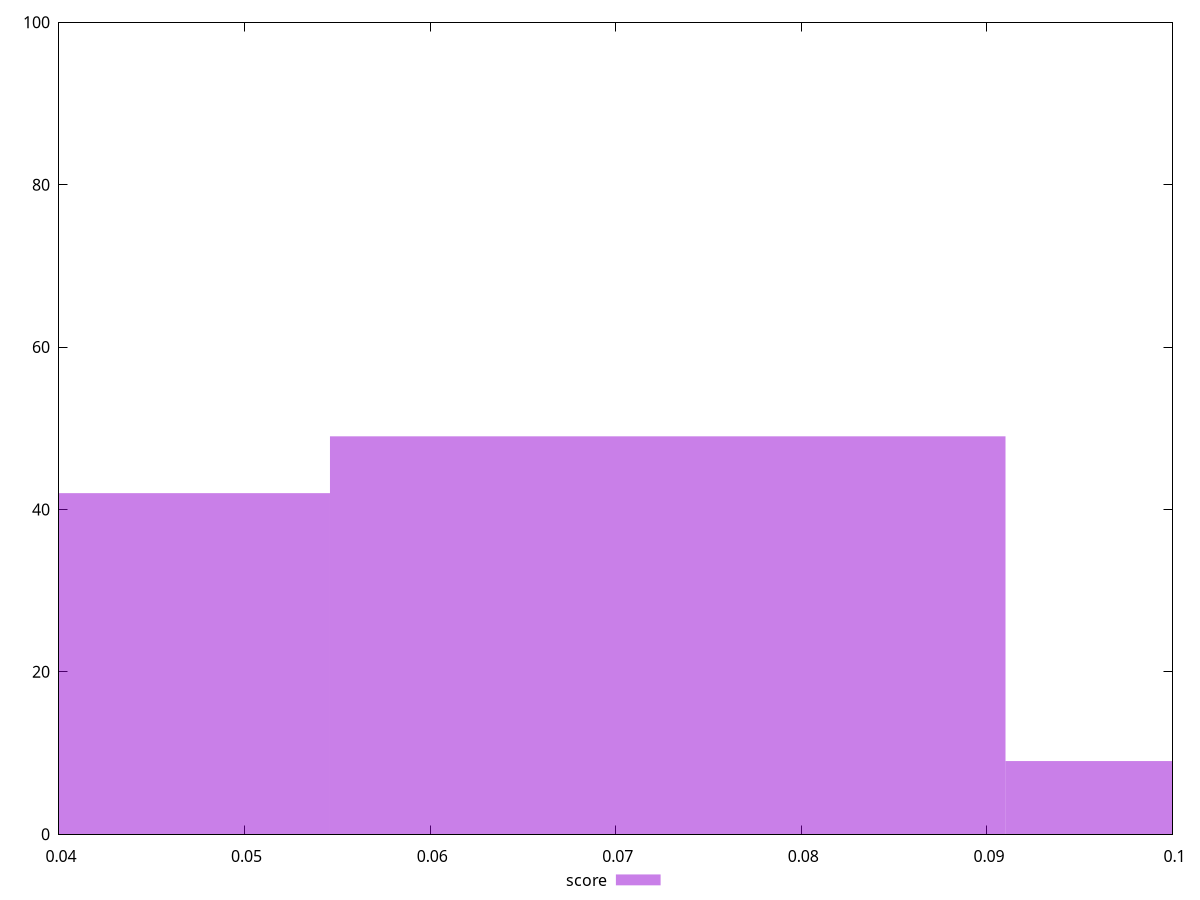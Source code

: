 reset

$score <<EOF
0.036400763439024354 42
0.10920229031707307 9
0.07280152687804871 49
EOF

set key outside below
set boxwidth 0.036400763439024354
set xrange [0.04:0.1]
set yrange [0:100]
set trange [0:100]
set style fill transparent solid 0.5 noborder
set terminal svg size 640, 490 enhanced background rgb 'white'
set output "reprap/interactive/samples/pages+cached+noexternal+nomedia+nocss+nojs/score/histogram.svg"

plot $score title "score" with boxes

reset
